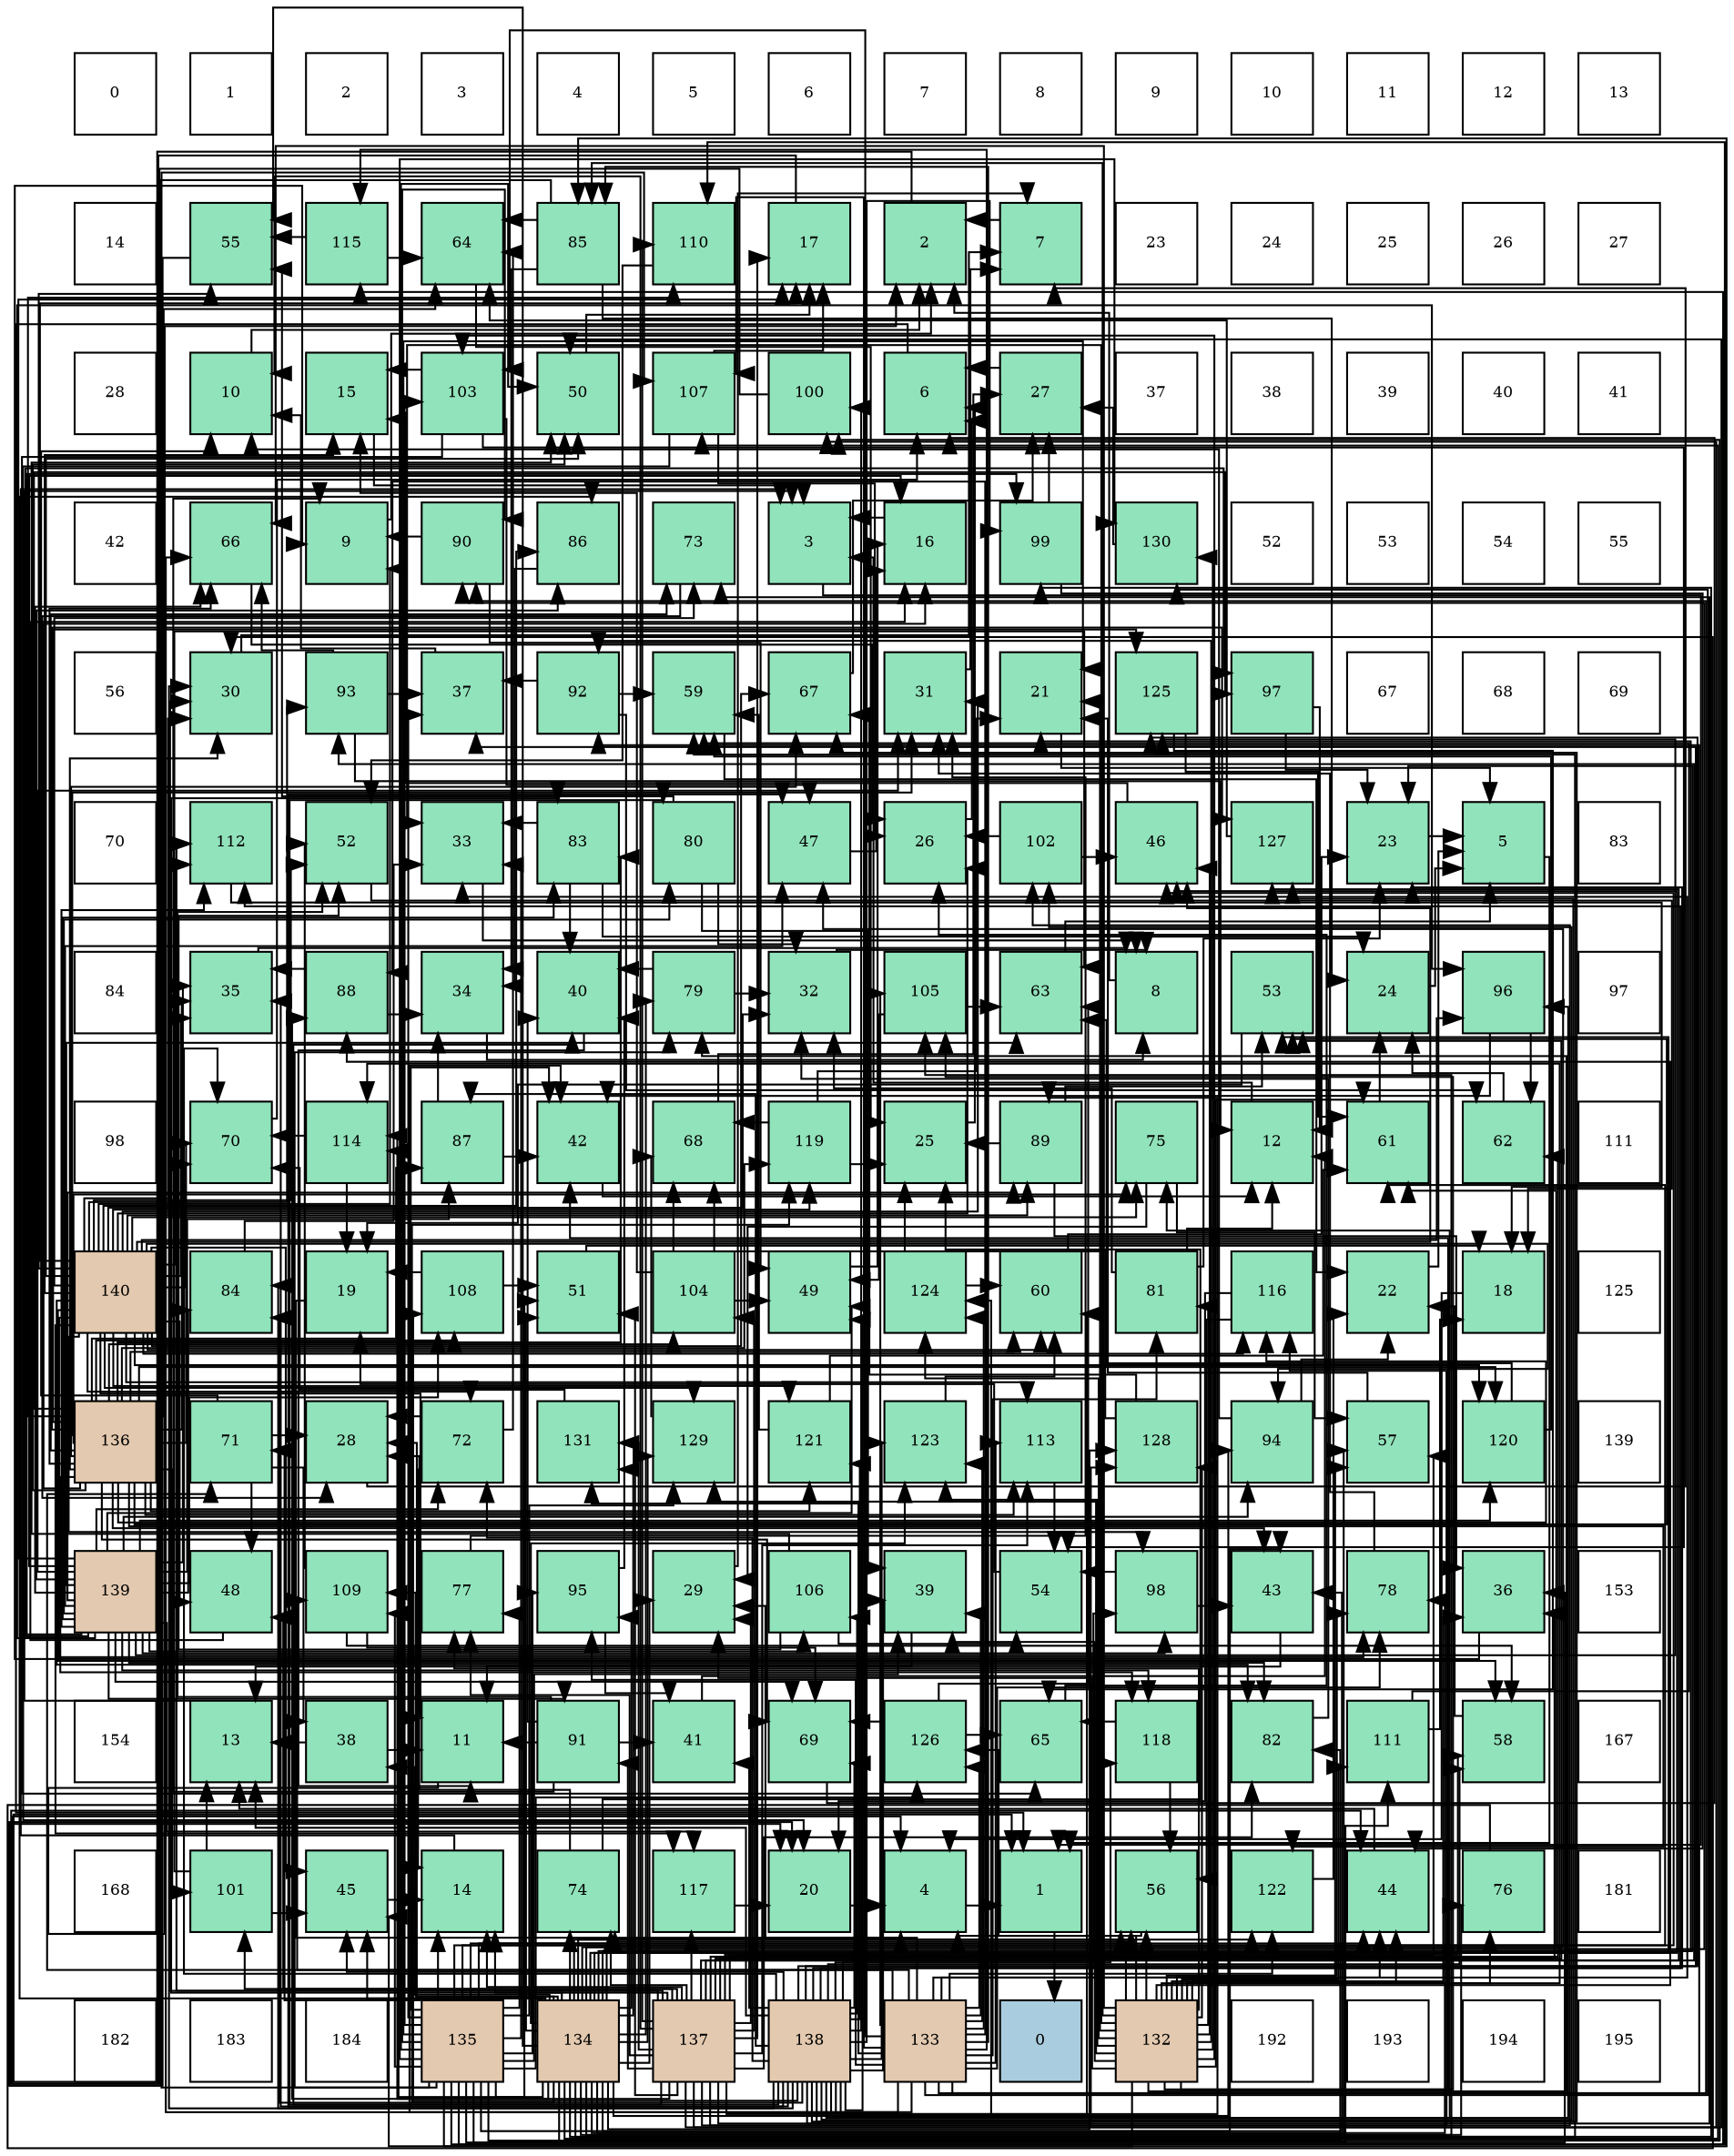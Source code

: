 digraph layout{
 rankdir=TB;
 splines=ortho;
 node [style=filled shape=square fixedsize=true width=0.6];
0[label="0", fontsize=8, fillcolor="#ffffff"];
1[label="1", fontsize=8, fillcolor="#ffffff"];
2[label="2", fontsize=8, fillcolor="#ffffff"];
3[label="3", fontsize=8, fillcolor="#ffffff"];
4[label="4", fontsize=8, fillcolor="#ffffff"];
5[label="5", fontsize=8, fillcolor="#ffffff"];
6[label="6", fontsize=8, fillcolor="#ffffff"];
7[label="7", fontsize=8, fillcolor="#ffffff"];
8[label="8", fontsize=8, fillcolor="#ffffff"];
9[label="9", fontsize=8, fillcolor="#ffffff"];
10[label="10", fontsize=8, fillcolor="#ffffff"];
11[label="11", fontsize=8, fillcolor="#ffffff"];
12[label="12", fontsize=8, fillcolor="#ffffff"];
13[label="13", fontsize=8, fillcolor="#ffffff"];
14[label="14", fontsize=8, fillcolor="#ffffff"];
15[label="55", fontsize=8, fillcolor="#91e3bb"];
16[label="115", fontsize=8, fillcolor="#91e3bb"];
17[label="64", fontsize=8, fillcolor="#91e3bb"];
18[label="85", fontsize=8, fillcolor="#91e3bb"];
19[label="110", fontsize=8, fillcolor="#91e3bb"];
20[label="17", fontsize=8, fillcolor="#91e3bb"];
21[label="2", fontsize=8, fillcolor="#91e3bb"];
22[label="7", fontsize=8, fillcolor="#91e3bb"];
23[label="23", fontsize=8, fillcolor="#ffffff"];
24[label="24", fontsize=8, fillcolor="#ffffff"];
25[label="25", fontsize=8, fillcolor="#ffffff"];
26[label="26", fontsize=8, fillcolor="#ffffff"];
27[label="27", fontsize=8, fillcolor="#ffffff"];
28[label="28", fontsize=8, fillcolor="#ffffff"];
29[label="10", fontsize=8, fillcolor="#91e3bb"];
30[label="15", fontsize=8, fillcolor="#91e3bb"];
31[label="103", fontsize=8, fillcolor="#91e3bb"];
32[label="50", fontsize=8, fillcolor="#91e3bb"];
33[label="107", fontsize=8, fillcolor="#91e3bb"];
34[label="100", fontsize=8, fillcolor="#91e3bb"];
35[label="6", fontsize=8, fillcolor="#91e3bb"];
36[label="27", fontsize=8, fillcolor="#91e3bb"];
37[label="37", fontsize=8, fillcolor="#ffffff"];
38[label="38", fontsize=8, fillcolor="#ffffff"];
39[label="39", fontsize=8, fillcolor="#ffffff"];
40[label="40", fontsize=8, fillcolor="#ffffff"];
41[label="41", fontsize=8, fillcolor="#ffffff"];
42[label="42", fontsize=8, fillcolor="#ffffff"];
43[label="66", fontsize=8, fillcolor="#91e3bb"];
44[label="9", fontsize=8, fillcolor="#91e3bb"];
45[label="90", fontsize=8, fillcolor="#91e3bb"];
46[label="86", fontsize=8, fillcolor="#91e3bb"];
47[label="73", fontsize=8, fillcolor="#91e3bb"];
48[label="3", fontsize=8, fillcolor="#91e3bb"];
49[label="16", fontsize=8, fillcolor="#91e3bb"];
50[label="99", fontsize=8, fillcolor="#91e3bb"];
51[label="130", fontsize=8, fillcolor="#91e3bb"];
52[label="52", fontsize=8, fillcolor="#ffffff"];
53[label="53", fontsize=8, fillcolor="#ffffff"];
54[label="54", fontsize=8, fillcolor="#ffffff"];
55[label="55", fontsize=8, fillcolor="#ffffff"];
56[label="56", fontsize=8, fillcolor="#ffffff"];
57[label="30", fontsize=8, fillcolor="#91e3bb"];
58[label="93", fontsize=8, fillcolor="#91e3bb"];
59[label="37", fontsize=8, fillcolor="#91e3bb"];
60[label="92", fontsize=8, fillcolor="#91e3bb"];
61[label="59", fontsize=8, fillcolor="#91e3bb"];
62[label="67", fontsize=8, fillcolor="#91e3bb"];
63[label="31", fontsize=8, fillcolor="#91e3bb"];
64[label="21", fontsize=8, fillcolor="#91e3bb"];
65[label="125", fontsize=8, fillcolor="#91e3bb"];
66[label="97", fontsize=8, fillcolor="#91e3bb"];
67[label="67", fontsize=8, fillcolor="#ffffff"];
68[label="68", fontsize=8, fillcolor="#ffffff"];
69[label="69", fontsize=8, fillcolor="#ffffff"];
70[label="70", fontsize=8, fillcolor="#ffffff"];
71[label="112", fontsize=8, fillcolor="#91e3bb"];
72[label="52", fontsize=8, fillcolor="#91e3bb"];
73[label="33", fontsize=8, fillcolor="#91e3bb"];
74[label="83", fontsize=8, fillcolor="#91e3bb"];
75[label="80", fontsize=8, fillcolor="#91e3bb"];
76[label="47", fontsize=8, fillcolor="#91e3bb"];
77[label="26", fontsize=8, fillcolor="#91e3bb"];
78[label="102", fontsize=8, fillcolor="#91e3bb"];
79[label="46", fontsize=8, fillcolor="#91e3bb"];
80[label="127", fontsize=8, fillcolor="#91e3bb"];
81[label="23", fontsize=8, fillcolor="#91e3bb"];
82[label="5", fontsize=8, fillcolor="#91e3bb"];
83[label="83", fontsize=8, fillcolor="#ffffff"];
84[label="84", fontsize=8, fillcolor="#ffffff"];
85[label="35", fontsize=8, fillcolor="#91e3bb"];
86[label="88", fontsize=8, fillcolor="#91e3bb"];
87[label="34", fontsize=8, fillcolor="#91e3bb"];
88[label="40", fontsize=8, fillcolor="#91e3bb"];
89[label="79", fontsize=8, fillcolor="#91e3bb"];
90[label="32", fontsize=8, fillcolor="#91e3bb"];
91[label="105", fontsize=8, fillcolor="#91e3bb"];
92[label="63", fontsize=8, fillcolor="#91e3bb"];
93[label="8", fontsize=8, fillcolor="#91e3bb"];
94[label="53", fontsize=8, fillcolor="#91e3bb"];
95[label="24", fontsize=8, fillcolor="#91e3bb"];
96[label="96", fontsize=8, fillcolor="#91e3bb"];
97[label="97", fontsize=8, fillcolor="#ffffff"];
98[label="98", fontsize=8, fillcolor="#ffffff"];
99[label="70", fontsize=8, fillcolor="#91e3bb"];
100[label="114", fontsize=8, fillcolor="#91e3bb"];
101[label="87", fontsize=8, fillcolor="#91e3bb"];
102[label="42", fontsize=8, fillcolor="#91e3bb"];
103[label="68", fontsize=8, fillcolor="#91e3bb"];
104[label="119", fontsize=8, fillcolor="#91e3bb"];
105[label="25", fontsize=8, fillcolor="#91e3bb"];
106[label="89", fontsize=8, fillcolor="#91e3bb"];
107[label="75", fontsize=8, fillcolor="#91e3bb"];
108[label="12", fontsize=8, fillcolor="#91e3bb"];
109[label="61", fontsize=8, fillcolor="#91e3bb"];
110[label="62", fontsize=8, fillcolor="#91e3bb"];
111[label="111", fontsize=8, fillcolor="#ffffff"];
112[label="140", fontsize=8, fillcolor="#e3c9af"];
113[label="84", fontsize=8, fillcolor="#91e3bb"];
114[label="19", fontsize=8, fillcolor="#91e3bb"];
115[label="108", fontsize=8, fillcolor="#91e3bb"];
116[label="51", fontsize=8, fillcolor="#91e3bb"];
117[label="104", fontsize=8, fillcolor="#91e3bb"];
118[label="49", fontsize=8, fillcolor="#91e3bb"];
119[label="124", fontsize=8, fillcolor="#91e3bb"];
120[label="60", fontsize=8, fillcolor="#91e3bb"];
121[label="81", fontsize=8, fillcolor="#91e3bb"];
122[label="116", fontsize=8, fillcolor="#91e3bb"];
123[label="22", fontsize=8, fillcolor="#91e3bb"];
124[label="18", fontsize=8, fillcolor="#91e3bb"];
125[label="125", fontsize=8, fillcolor="#ffffff"];
126[label="136", fontsize=8, fillcolor="#e3c9af"];
127[label="71", fontsize=8, fillcolor="#91e3bb"];
128[label="28", fontsize=8, fillcolor="#91e3bb"];
129[label="72", fontsize=8, fillcolor="#91e3bb"];
130[label="131", fontsize=8, fillcolor="#91e3bb"];
131[label="129", fontsize=8, fillcolor="#91e3bb"];
132[label="121", fontsize=8, fillcolor="#91e3bb"];
133[label="123", fontsize=8, fillcolor="#91e3bb"];
134[label="113", fontsize=8, fillcolor="#91e3bb"];
135[label="128", fontsize=8, fillcolor="#91e3bb"];
136[label="94", fontsize=8, fillcolor="#91e3bb"];
137[label="57", fontsize=8, fillcolor="#91e3bb"];
138[label="120", fontsize=8, fillcolor="#91e3bb"];
139[label="139", fontsize=8, fillcolor="#ffffff"];
140[label="139", fontsize=8, fillcolor="#e3c9af"];
141[label="48", fontsize=8, fillcolor="#91e3bb"];
142[label="109", fontsize=8, fillcolor="#91e3bb"];
143[label="77", fontsize=8, fillcolor="#91e3bb"];
144[label="95", fontsize=8, fillcolor="#91e3bb"];
145[label="29", fontsize=8, fillcolor="#91e3bb"];
146[label="106", fontsize=8, fillcolor="#91e3bb"];
147[label="39", fontsize=8, fillcolor="#91e3bb"];
148[label="54", fontsize=8, fillcolor="#91e3bb"];
149[label="98", fontsize=8, fillcolor="#91e3bb"];
150[label="43", fontsize=8, fillcolor="#91e3bb"];
151[label="78", fontsize=8, fillcolor="#91e3bb"];
152[label="36", fontsize=8, fillcolor="#91e3bb"];
153[label="153", fontsize=8, fillcolor="#ffffff"];
154[label="154", fontsize=8, fillcolor="#ffffff"];
155[label="13", fontsize=8, fillcolor="#91e3bb"];
156[label="38", fontsize=8, fillcolor="#91e3bb"];
157[label="11", fontsize=8, fillcolor="#91e3bb"];
158[label="91", fontsize=8, fillcolor="#91e3bb"];
159[label="41", fontsize=8, fillcolor="#91e3bb"];
160[label="69", fontsize=8, fillcolor="#91e3bb"];
161[label="126", fontsize=8, fillcolor="#91e3bb"];
162[label="65", fontsize=8, fillcolor="#91e3bb"];
163[label="118", fontsize=8, fillcolor="#91e3bb"];
164[label="82", fontsize=8, fillcolor="#91e3bb"];
165[label="111", fontsize=8, fillcolor="#91e3bb"];
166[label="58", fontsize=8, fillcolor="#91e3bb"];
167[label="167", fontsize=8, fillcolor="#ffffff"];
168[label="168", fontsize=8, fillcolor="#ffffff"];
169[label="101", fontsize=8, fillcolor="#91e3bb"];
170[label="45", fontsize=8, fillcolor="#91e3bb"];
171[label="14", fontsize=8, fillcolor="#91e3bb"];
172[label="74", fontsize=8, fillcolor="#91e3bb"];
173[label="117", fontsize=8, fillcolor="#91e3bb"];
174[label="20", fontsize=8, fillcolor="#91e3bb"];
175[label="4", fontsize=8, fillcolor="#91e3bb"];
176[label="1", fontsize=8, fillcolor="#91e3bb"];
177[label="56", fontsize=8, fillcolor="#91e3bb"];
178[label="122", fontsize=8, fillcolor="#91e3bb"];
179[label="44", fontsize=8, fillcolor="#91e3bb"];
180[label="76", fontsize=8, fillcolor="#91e3bb"];
181[label="181", fontsize=8, fillcolor="#ffffff"];
182[label="182", fontsize=8, fillcolor="#ffffff"];
183[label="183", fontsize=8, fillcolor="#ffffff"];
184[label="184", fontsize=8, fillcolor="#ffffff"];
185[label="135", fontsize=8, fillcolor="#e3c9af"];
186[label="134", fontsize=8, fillcolor="#e3c9af"];
187[label="137", fontsize=8, fillcolor="#e3c9af"];
188[label="138", fontsize=8, fillcolor="#e3c9af"];
189[label="133", fontsize=8, fillcolor="#e3c9af"];
190[label="0", fontsize=8, fillcolor="#a9ccde"];
191[label="132", fontsize=8, fillcolor="#e3c9af"];
192[label="192", fontsize=8, fillcolor="#ffffff"];
193[label="193", fontsize=8, fillcolor="#ffffff"];
194[label="194", fontsize=8, fillcolor="#ffffff"];
195[label="195", fontsize=8, fillcolor="#ffffff"];
edge [constraint=false, style=vis];176 -> 190;
21 -> 176;
48 -> 176;
175 -> 176;
82 -> 176;
35 -> 176;
22 -> 21;
93 -> 21;
44 -> 21;
29 -> 21;
157 -> 21;
108 -> 48;
155 -> 48;
171 -> 48;
30 -> 48;
49 -> 48;
20 -> 175;
124 -> 175;
114 -> 175;
174 -> 175;
64 -> 82;
123 -> 82;
81 -> 82;
95 -> 82;
105 -> 35;
77 -> 35;
36 -> 35;
128 -> 22;
145 -> 22;
57 -> 22;
63 -> 22;
90 -> 93;
73 -> 93;
87 -> 93;
85 -> 93;
152 -> 44;
59 -> 29;
156 -> 157;
156 -> 155;
147 -> 157;
88 -> 157;
159 -> 108;
102 -> 108;
150 -> 155;
179 -> 155;
170 -> 171;
79 -> 30;
76 -> 49;
141 -> 49;
118 -> 49;
32 -> 20;
116 -> 124;
72 -> 124;
94 -> 114;
148 -> 114;
15 -> 174;
177 -> 175;
137 -> 64;
166 -> 123;
61 -> 123;
120 -> 81;
109 -> 95;
110 -> 95;
92 -> 82;
17 -> 105;
162 -> 77;
43 -> 77;
62 -> 36;
103 -> 36;
160 -> 35;
99 -> 35;
127 -> 29;
127 -> 128;
127 -> 156;
127 -> 141;
129 -> 171;
129 -> 128;
129 -> 17;
47 -> 128;
172 -> 105;
172 -> 128;
107 -> 145;
107 -> 137;
180 -> 57;
143 -> 63;
151 -> 63;
89 -> 90;
89 -> 88;
75 -> 90;
75 -> 147;
75 -> 15;
121 -> 108;
121 -> 81;
121 -> 90;
164 -> 90;
74 -> 95;
74 -> 73;
74 -> 88;
113 -> 73;
18 -> 174;
18 -> 95;
18 -> 87;
18 -> 17;
46 -> 87;
101 -> 87;
101 -> 102;
86 -> 87;
86 -> 85;
106 -> 105;
106 -> 152;
106 -> 94;
45 -> 44;
45 -> 118;
158 -> 44;
158 -> 157;
158 -> 88;
158 -> 159;
158 -> 72;
60 -> 59;
60 -> 61;
60 -> 110;
58 -> 108;
58 -> 59;
58 -> 43;
136 -> 29;
136 -> 123;
144 -> 88;
144 -> 159;
96 -> 102;
96 -> 110;
66 -> 108;
66 -> 81;
149 -> 150;
149 -> 148;
50 -> 36;
50 -> 179;
34 -> 179;
169 -> 155;
169 -> 170;
169 -> 92;
78 -> 77;
78 -> 79;
31 -> 30;
31 -> 76;
31 -> 148;
31 -> 162;
117 -> 30;
117 -> 118;
117 -> 103;
91 -> 118;
91 -> 92;
146 -> 32;
146 -> 72;
146 -> 148;
33 -> 20;
33 -> 174;
33 -> 77;
115 -> 114;
115 -> 116;
142 -> 72;
142 -> 166;
142 -> 160;
19 -> 72;
165 -> 124;
165 -> 61;
71 -> 124;
134 -> 148;
100 -> 114;
100 -> 99;
16 -> 15;
16 -> 17;
122 -> 174;
122 -> 177;
173 -> 174;
163 -> 177;
163 -> 162;
104 -> 64;
104 -> 105;
104 -> 103;
138 -> 61;
138 -> 92;
132 -> 61;
132 -> 109;
178 -> 123;
133 -> 120;
119 -> 105;
119 -> 120;
65 -> 109;
65 -> 162;
161 -> 92;
161 -> 162;
161 -> 160;
80 -> 17;
135 -> 62;
135 -> 103;
131 -> 103;
51 -> 36;
130 -> 99;
191 -> 64;
191 -> 145;
191 -> 73;
191 -> 152;
191 -> 147;
191 -> 102;
191 -> 179;
191 -> 170;
191 -> 79;
191 -> 177;
191 -> 137;
191 -> 109;
191 -> 43;
191 -> 172;
191 -> 180;
191 -> 143;
191 -> 151;
191 -> 89;
191 -> 121;
191 -> 18;
191 -> 86;
191 -> 60;
191 -> 31;
191 -> 91;
191 -> 165;
191 -> 100;
191 -> 133;
191 -> 119;
191 -> 161;
191 -> 135;
191 -> 131;
191 -> 51;
189 -> 145;
189 -> 73;
189 -> 147;
189 -> 102;
189 -> 179;
189 -> 43;
189 -> 127;
189 -> 151;
189 -> 121;
189 -> 18;
189 -> 86;
189 -> 45;
189 -> 60;
189 -> 144;
189 -> 31;
189 -> 91;
189 -> 33;
189 -> 142;
189 -> 134;
189 -> 16;
189 -> 178;
189 -> 133;
189 -> 119;
189 -> 161;
189 -> 51;
189 -> 130;
186 -> 171;
186 -> 64;
186 -> 81;
186 -> 128;
186 -> 145;
186 -> 156;
186 -> 150;
186 -> 170;
186 -> 79;
186 -> 76;
186 -> 116;
186 -> 94;
186 -> 15;
186 -> 177;
186 -> 137;
186 -> 61;
186 -> 109;
186 -> 172;
186 -> 180;
186 -> 151;
186 -> 89;
186 -> 113;
186 -> 46;
186 -> 86;
186 -> 45;
186 -> 144;
186 -> 50;
186 -> 34;
186 -> 91;
186 -> 33;
186 -> 142;
186 -> 100;
186 -> 178;
186 -> 133;
186 -> 119;
186 -> 135;
186 -> 131;
186 -> 130;
185 -> 171;
185 -> 64;
185 -> 73;
185 -> 152;
185 -> 59;
185 -> 147;
185 -> 102;
185 -> 150;
185 -> 179;
185 -> 79;
185 -> 32;
185 -> 116;
185 -> 177;
185 -> 109;
185 -> 127;
185 -> 143;
185 -> 89;
185 -> 164;
185 -> 18;
185 -> 45;
185 -> 144;
185 -> 31;
185 -> 33;
185 -> 142;
185 -> 19;
185 -> 165;
185 -> 16;
185 -> 161;
185 -> 131;
185 -> 51;
126 -> 49;
126 -> 57;
126 -> 63;
126 -> 85;
126 -> 150;
126 -> 32;
126 -> 94;
126 -> 120;
126 -> 17;
126 -> 43;
126 -> 62;
126 -> 160;
126 -> 99;
126 -> 47;
126 -> 107;
126 -> 74;
126 -> 101;
126 -> 66;
126 -> 169;
126 -> 117;
126 -> 115;
126 -> 19;
126 -> 134;
126 -> 122;
126 -> 163;
126 -> 104;
126 -> 138;
126 -> 132;
126 -> 178;
126 -> 65;
126 -> 80;
187 -> 29;
187 -> 171;
187 -> 20;
187 -> 145;
187 -> 57;
187 -> 152;
187 -> 141;
187 -> 32;
187 -> 116;
187 -> 94;
187 -> 137;
187 -> 166;
187 -> 120;
187 -> 110;
187 -> 172;
187 -> 143;
187 -> 75;
187 -> 164;
187 -> 74;
187 -> 158;
187 -> 58;
187 -> 34;
187 -> 169;
187 -> 78;
187 -> 117;
187 -> 19;
187 -> 71;
187 -> 134;
187 -> 100;
187 -> 122;
187 -> 173;
187 -> 80;
187 -> 135;
187 -> 130;
188 -> 155;
188 -> 81;
188 -> 57;
188 -> 85;
188 -> 59;
188 -> 147;
188 -> 88;
188 -> 159;
188 -> 170;
188 -> 76;
188 -> 118;
188 -> 166;
188 -> 62;
188 -> 160;
188 -> 99;
188 -> 129;
188 -> 47;
188 -> 107;
188 -> 113;
188 -> 101;
188 -> 106;
188 -> 136;
188 -> 96;
188 -> 149;
188 -> 50;
188 -> 34;
188 -> 78;
188 -> 146;
188 -> 115;
188 -> 71;
188 -> 163;
188 -> 104;
188 -> 132;
188 -> 133;
188 -> 65;
188 -> 80;
140 -> 49;
140 -> 20;
140 -> 63;
140 -> 85;
140 -> 76;
140 -> 118;
140 -> 92;
140 -> 43;
140 -> 160;
140 -> 129;
140 -> 75;
140 -> 164;
140 -> 74;
140 -> 113;
140 -> 46;
140 -> 101;
140 -> 106;
140 -> 158;
140 -> 136;
140 -> 96;
140 -> 66;
140 -> 149;
140 -> 50;
140 -> 146;
140 -> 115;
140 -> 71;
140 -> 173;
140 -> 163;
140 -> 138;
140 -> 65;
112 -> 44;
112 -> 157;
112 -> 30;
112 -> 20;
112 -> 77;
112 -> 57;
112 -> 63;
112 -> 90;
112 -> 85;
112 -> 170;
112 -> 79;
112 -> 141;
112 -> 32;
112 -> 72;
112 -> 15;
112 -> 166;
112 -> 120;
112 -> 62;
112 -> 99;
112 -> 129;
112 -> 47;
112 -> 107;
112 -> 151;
112 -> 164;
112 -> 46;
112 -> 106;
112 -> 58;
112 -> 136;
112 -> 96;
112 -> 149;
112 -> 71;
112 -> 134;
112 -> 122;
112 -> 173;
112 -> 104;
112 -> 138;
112 -> 132;
112 -> 131;
edge [constraint=true, style=invis];
0 -> 14 -> 28 -> 42 -> 56 -> 70 -> 84 -> 98 -> 112 -> 126 -> 140 -> 154 -> 168 -> 182;
1 -> 15 -> 29 -> 43 -> 57 -> 71 -> 85 -> 99 -> 113 -> 127 -> 141 -> 155 -> 169 -> 183;
2 -> 16 -> 30 -> 44 -> 58 -> 72 -> 86 -> 100 -> 114 -> 128 -> 142 -> 156 -> 170 -> 184;
3 -> 17 -> 31 -> 45 -> 59 -> 73 -> 87 -> 101 -> 115 -> 129 -> 143 -> 157 -> 171 -> 185;
4 -> 18 -> 32 -> 46 -> 60 -> 74 -> 88 -> 102 -> 116 -> 130 -> 144 -> 158 -> 172 -> 186;
5 -> 19 -> 33 -> 47 -> 61 -> 75 -> 89 -> 103 -> 117 -> 131 -> 145 -> 159 -> 173 -> 187;
6 -> 20 -> 34 -> 48 -> 62 -> 76 -> 90 -> 104 -> 118 -> 132 -> 146 -> 160 -> 174 -> 188;
7 -> 21 -> 35 -> 49 -> 63 -> 77 -> 91 -> 105 -> 119 -> 133 -> 147 -> 161 -> 175 -> 189;
8 -> 22 -> 36 -> 50 -> 64 -> 78 -> 92 -> 106 -> 120 -> 134 -> 148 -> 162 -> 176 -> 190;
9 -> 23 -> 37 -> 51 -> 65 -> 79 -> 93 -> 107 -> 121 -> 135 -> 149 -> 163 -> 177 -> 191;
10 -> 24 -> 38 -> 52 -> 66 -> 80 -> 94 -> 108 -> 122 -> 136 -> 150 -> 164 -> 178 -> 192;
11 -> 25 -> 39 -> 53 -> 67 -> 81 -> 95 -> 109 -> 123 -> 137 -> 151 -> 165 -> 179 -> 193;
12 -> 26 -> 40 -> 54 -> 68 -> 82 -> 96 -> 110 -> 124 -> 138 -> 152 -> 166 -> 180 -> 194;
13 -> 27 -> 41 -> 55 -> 69 -> 83 -> 97 -> 111 -> 125 -> 139 -> 153 -> 167 -> 181 -> 195;
rank = same {0 -> 1 -> 2 -> 3 -> 4 -> 5 -> 6 -> 7 -> 8 -> 9 -> 10 -> 11 -> 12 -> 13};
rank = same {14 -> 15 -> 16 -> 17 -> 18 -> 19 -> 20 -> 21 -> 22 -> 23 -> 24 -> 25 -> 26 -> 27};
rank = same {28 -> 29 -> 30 -> 31 -> 32 -> 33 -> 34 -> 35 -> 36 -> 37 -> 38 -> 39 -> 40 -> 41};
rank = same {42 -> 43 -> 44 -> 45 -> 46 -> 47 -> 48 -> 49 -> 50 -> 51 -> 52 -> 53 -> 54 -> 55};
rank = same {56 -> 57 -> 58 -> 59 -> 60 -> 61 -> 62 -> 63 -> 64 -> 65 -> 66 -> 67 -> 68 -> 69};
rank = same {70 -> 71 -> 72 -> 73 -> 74 -> 75 -> 76 -> 77 -> 78 -> 79 -> 80 -> 81 -> 82 -> 83};
rank = same {84 -> 85 -> 86 -> 87 -> 88 -> 89 -> 90 -> 91 -> 92 -> 93 -> 94 -> 95 -> 96 -> 97};
rank = same {98 -> 99 -> 100 -> 101 -> 102 -> 103 -> 104 -> 105 -> 106 -> 107 -> 108 -> 109 -> 110 -> 111};
rank = same {112 -> 113 -> 114 -> 115 -> 116 -> 117 -> 118 -> 119 -> 120 -> 121 -> 122 -> 123 -> 124 -> 125};
rank = same {126 -> 127 -> 128 -> 129 -> 130 -> 131 -> 132 -> 133 -> 134 -> 135 -> 136 -> 137 -> 138 -> 139};
rank = same {140 -> 141 -> 142 -> 143 -> 144 -> 145 -> 146 -> 147 -> 148 -> 149 -> 150 -> 151 -> 152 -> 153};
rank = same {154 -> 155 -> 156 -> 157 -> 158 -> 159 -> 160 -> 161 -> 162 -> 163 -> 164 -> 165 -> 166 -> 167};
rank = same {168 -> 169 -> 170 -> 171 -> 172 -> 173 -> 174 -> 175 -> 176 -> 177 -> 178 -> 179 -> 180 -> 181};
rank = same {182 -> 183 -> 184 -> 185 -> 186 -> 187 -> 188 -> 189 -> 190 -> 191 -> 192 -> 193 -> 194 -> 195};
}